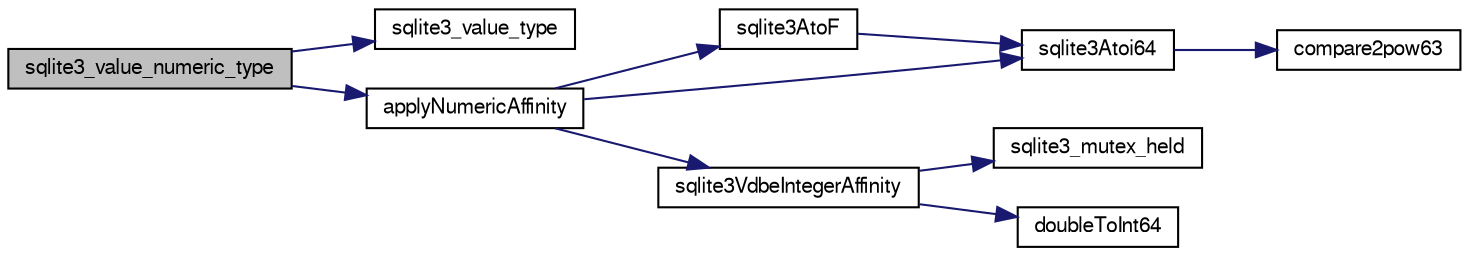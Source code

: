 digraph "sqlite3_value_numeric_type"
{
  edge [fontname="FreeSans",fontsize="10",labelfontname="FreeSans",labelfontsize="10"];
  node [fontname="FreeSans",fontsize="10",shape=record];
  rankdir="LR";
  Node397252 [label="sqlite3_value_numeric_type",height=0.2,width=0.4,color="black", fillcolor="grey75", style="filled", fontcolor="black"];
  Node397252 -> Node397253 [color="midnightblue",fontsize="10",style="solid",fontname="FreeSans"];
  Node397253 [label="sqlite3_value_type",height=0.2,width=0.4,color="black", fillcolor="white", style="filled",URL="$sqlite3_8c.html#ac5e91a982065a1ab220a43bbd18cfa60"];
  Node397252 -> Node397254 [color="midnightblue",fontsize="10",style="solid",fontname="FreeSans"];
  Node397254 [label="applyNumericAffinity",height=0.2,width=0.4,color="black", fillcolor="white", style="filled",URL="$sqlite3_8c.html#a19b758d1e05ec71a8df088b752a4a8cf"];
  Node397254 -> Node397255 [color="midnightblue",fontsize="10",style="solid",fontname="FreeSans"];
  Node397255 [label="sqlite3AtoF",height=0.2,width=0.4,color="black", fillcolor="white", style="filled",URL="$sqlite3_8c.html#ad2a961fc08942417d977510a1384b6d2"];
  Node397255 -> Node397256 [color="midnightblue",fontsize="10",style="solid",fontname="FreeSans"];
  Node397256 [label="sqlite3Atoi64",height=0.2,width=0.4,color="black", fillcolor="white", style="filled",URL="$sqlite3_8c.html#a5b13083911b3dc0a0b54f43acc686a39"];
  Node397256 -> Node397257 [color="midnightblue",fontsize="10",style="solid",fontname="FreeSans"];
  Node397257 [label="compare2pow63",height=0.2,width=0.4,color="black", fillcolor="white", style="filled",URL="$sqlite3_8c.html#adcbebdd3f570175519922276b83132e0"];
  Node397254 -> Node397256 [color="midnightblue",fontsize="10",style="solid",fontname="FreeSans"];
  Node397254 -> Node397258 [color="midnightblue",fontsize="10",style="solid",fontname="FreeSans"];
  Node397258 [label="sqlite3VdbeIntegerAffinity",height=0.2,width=0.4,color="black", fillcolor="white", style="filled",URL="$sqlite3_8c.html#a759b0a721238608821d378aca432ae32"];
  Node397258 -> Node397259 [color="midnightblue",fontsize="10",style="solid",fontname="FreeSans"];
  Node397259 [label="sqlite3_mutex_held",height=0.2,width=0.4,color="black", fillcolor="white", style="filled",URL="$sqlite3_8c.html#acf77da68932b6bc163c5e68547ecc3e7"];
  Node397258 -> Node397260 [color="midnightblue",fontsize="10",style="solid",fontname="FreeSans"];
  Node397260 [label="doubleToInt64",height=0.2,width=0.4,color="black", fillcolor="white", style="filled",URL="$sqlite3_8c.html#a85975c48e5a38f9b8c99b72eb72ebc44"];
}
